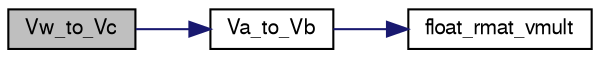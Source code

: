 digraph "Vw_to_Vc"
{
  edge [fontname="FreeSans",fontsize="10",labelfontname="FreeSans",labelfontsize="10"];
  node [fontname="FreeSans",fontsize="10",shape=record];
  rankdir="LR";
  Node1 [label="Vw_to_Vc",height=0.2,width=0.4,color="black", fillcolor="grey75", style="filled", fontcolor="black"];
  Node1 -> Node2 [color="midnightblue",fontsize="10",style="solid",fontname="FreeSans"];
  Node2 [label="Va_to_Vb",height=0.2,width=0.4,color="black", fillcolor="white", style="filled",URL="$wedgebug_8c.html#a4ee8ebb8e6b11047473f7090f3a58eb9"];
  Node2 -> Node3 [color="midnightblue",fontsize="10",style="solid",fontname="FreeSans"];
  Node3 [label="float_rmat_vmult",height=0.2,width=0.4,color="black", fillcolor="white", style="filled",URL="$group__math__algebra__float.html#gaf2a4d7a67cf8cb6a8e382eef4a6f750e",tooltip="rotate 3D vector by rotation matrix. "];
}
